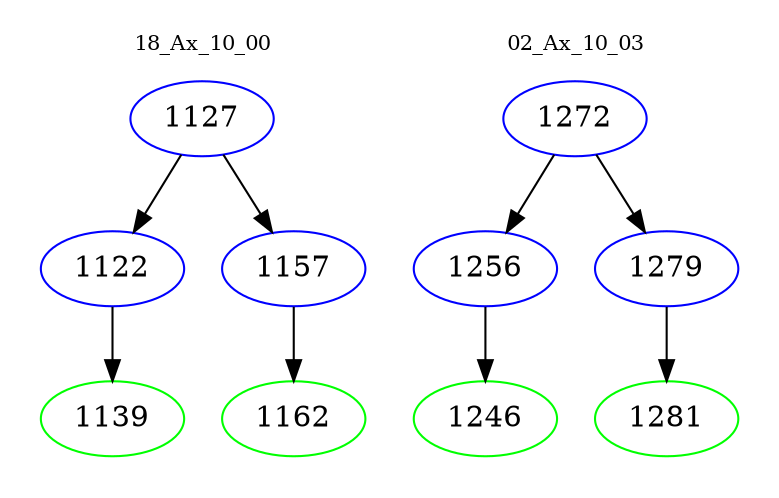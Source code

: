 digraph{
subgraph cluster_0 {
color = white
label = "18_Ax_10_00";
fontsize=10;
T0_1127 [label="1127", color="blue"]
T0_1127 -> T0_1122 [color="black"]
T0_1122 [label="1122", color="blue"]
T0_1122 -> T0_1139 [color="black"]
T0_1139 [label="1139", color="green"]
T0_1127 -> T0_1157 [color="black"]
T0_1157 [label="1157", color="blue"]
T0_1157 -> T0_1162 [color="black"]
T0_1162 [label="1162", color="green"]
}
subgraph cluster_1 {
color = white
label = "02_Ax_10_03";
fontsize=10;
T1_1272 [label="1272", color="blue"]
T1_1272 -> T1_1256 [color="black"]
T1_1256 [label="1256", color="blue"]
T1_1256 -> T1_1246 [color="black"]
T1_1246 [label="1246", color="green"]
T1_1272 -> T1_1279 [color="black"]
T1_1279 [label="1279", color="blue"]
T1_1279 -> T1_1281 [color="black"]
T1_1281 [label="1281", color="green"]
}
}
